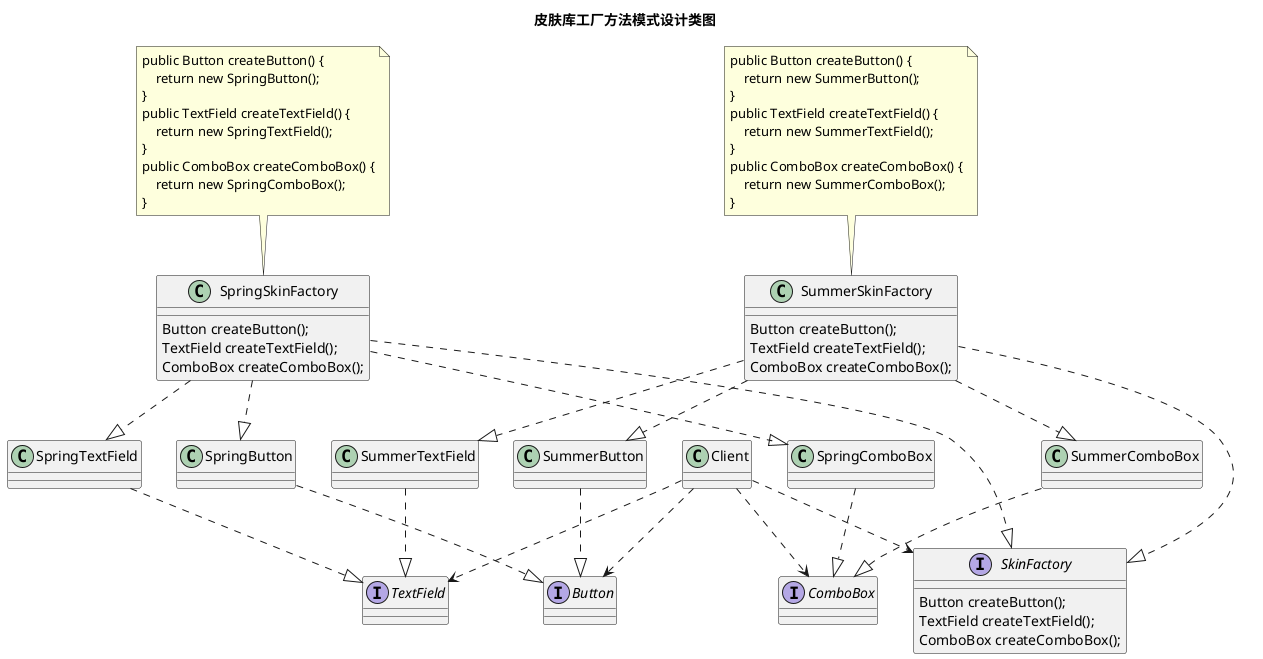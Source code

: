 @startuml

title 皮肤库工厂方法模式设计类图

interface Button
interface TextField
interface ComboBox

class SpringButton
class SummerButton

SpringButton ..|> Button
SummerButton ..|> Button

class SpringTextField
class SummerTextField

SpringTextField ..|> TextField
SummerTextField ..|> TextField

class SpringComboBox
class SummerComboBox

SpringComboBox ..|> ComboBox
SummerComboBox ..|> ComboBox

interface SkinFactory {
    Button createButton();
    TextField createTextField();
    ComboBox createComboBox();
}

class SpringSkinFactory {
    Button createButton();
    TextField createTextField();
    ComboBox createComboBox();
}

note top of SpringSkinFactory
    public Button createButton() {
        return new SpringButton();
    }
    public TextField createTextField() {
        return new SpringTextField();
    }
    public ComboBox createComboBox() {
        return new SpringComboBox();
    }
end note

class SummerSkinFactory {
    Button createButton();
    TextField createTextField();
    ComboBox createComboBox();
}

note top of SummerSkinFactory
    public Button createButton() {
        return new SummerButton();
    }
    public TextField createTextField() {
        return new SummerTextField();
    }
    public ComboBox createComboBox() {
        return new SummerComboBox();
    }
end note

SpringSkinFactory ..|> SkinFactory
SummerSkinFactory ..|> SkinFactory
SpringSkinFactory ..|> SpringButton
SummerSkinFactory ..|> SummerButton
SpringSkinFactory ..|> SpringComboBox
SummerSkinFactory ..|> SummerComboBox
SpringSkinFactory ..|> SpringTextField
SummerSkinFactory ..|> SummerTextField

class Client
Client ..> Button
Client ..> TextField
Client ..> ComboBox
Client ..> SkinFactory

@enduml